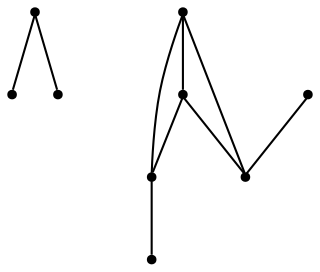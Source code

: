 graph {
  node [shape=point,comment="{\"directed\":false,\"doi\":\"10.1007/3-540-36151-0_4\",\"figure\":\"5 (4)\"}"]

  v0 [pos="1380.9666951497397,2017.6194226300277"]
  v1 [pos="1458.5948626200359,2017.6194226300277"]
  v2 [pos="1329.3416341145835,1914.244432802554"]
  v3 [pos="1200.0916798909507,2017.6194226300277"]
  v4 [pos="1277.5927543640137,2017.6194226300279"]
  v5 [pos="1122.5916544596355,2017.6194226300277"]
  v6 [pos="1045.0926780700684,1914.244432802554"]
  v7 [pos="1045.0926780700684,2017.6194226300279"]
  v8 [pos="967.5948143005371,2017.6194226300279"]

  v0 -- v1 [id="-1",pos="1380.9666951497397,2017.6194226300277 1458.5948626200359,2017.6194226300277 1458.5948626200359,2017.6194226300277 1458.5948626200359,2017.6194226300277"]
  v8 -- v7 [id="-2",pos="967.5948143005371,2017.6194226300279 1045.0926780700684,2017.6194226300279 1045.0926780700684,2017.6194226300279 1045.0926780700684,2017.6194226300279"]
  v7 -- v5 [id="-3",pos="1045.0926780700684,2017.6194226300279 1122.5916544596355,2017.6194226300277 1122.5916544596355,2017.6194226300277 1122.5916544596355,2017.6194226300277"]
  v6 -- v7 [id="-6",pos="1045.0926780700684,1914.244432802554 1045.0926780700684,2017.6194226300279 1045.0926780700684,2017.6194226300279 1045.0926780700684,2017.6194226300279"]
  v6 -- v3 [id="-7",pos="1045.0926780700684,1914.244432802554 1200.0916798909507,2017.6194226300277 1200.0916798909507,2017.6194226300277 1200.0916798909507,2017.6194226300277"]
  v5 -- v6 [id="-8",pos="1122.5916544596355,2017.6194226300277 1045.0926780700684,1914.244432802554 1045.0926780700684,1914.244432802554 1045.0926780700684,1914.244432802554"]
  v5 -- v3 [id="-9",pos="1122.5916544596355,2017.6194226300277 1200.0916798909507,2017.6194226300277 1200.0916798909507,2017.6194226300277 1200.0916798909507,2017.6194226300277"]
  v3 -- v4 [id="-10",pos="1200.0916798909507,2017.6194226300277 1277.5927543640137,2017.6194226300279 1277.5927543640137,2017.6194226300279 1277.5927543640137,2017.6194226300279"]
  v0 -- v2 [id="-13",pos="1380.9666951497397,2017.6194226300277 1329.3416341145835,1914.244432802554 1329.3416341145835,1914.244432802554 1329.3416341145835,1914.244432802554"]
}